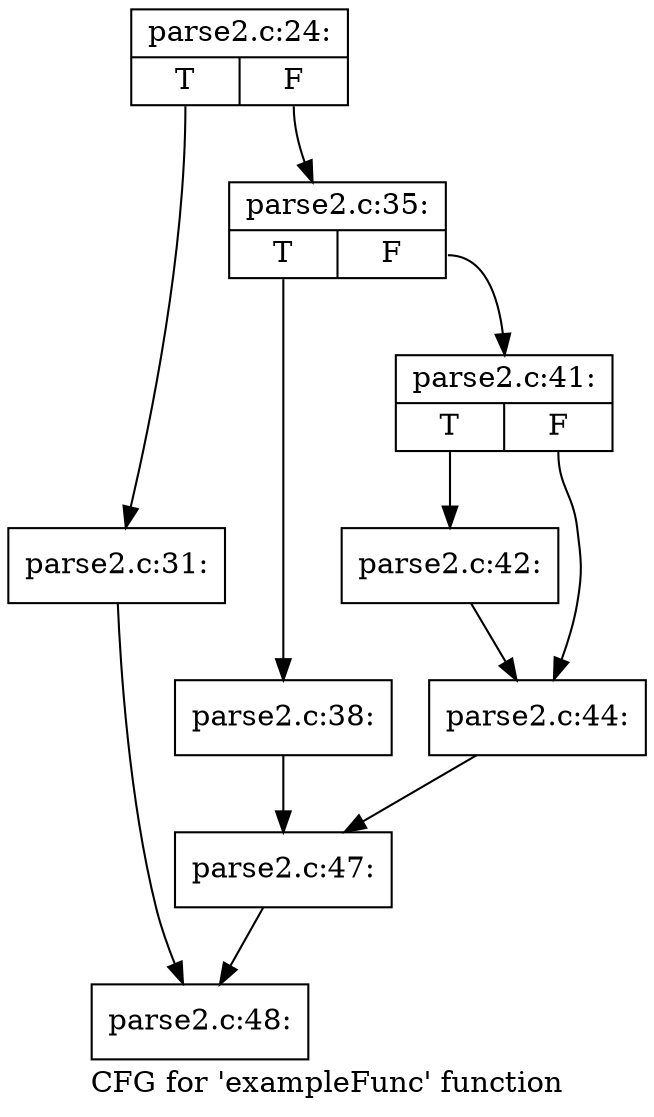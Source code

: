 digraph "CFG for 'exampleFunc' function" {
	label="CFG for 'exampleFunc' function";

	Node0x4889d60 [shape=record,label="{parse2.c:24:|{<s0>T|<s1>F}}"];
	Node0x4889d60:s0 -> Node0x48c0020;
	Node0x4889d60:s1 -> Node0x48c0330;
	Node0x48c0020 [shape=record,label="{parse2.c:31:}"];
	Node0x48c0020 -> Node0x4889670;
	Node0x48c0330 [shape=record,label="{parse2.c:35:|{<s0>T|<s1>F}}"];
	Node0x48c0330:s0 -> Node0x48adcd0;
	Node0x48c0330:s1 -> Node0x48add70;
	Node0x48adcd0 [shape=record,label="{parse2.c:38:}"];
	Node0x48adcd0 -> Node0x48add20;
	Node0x48add70 [shape=record,label="{parse2.c:41:|{<s0>T|<s1>F}}"];
	Node0x48add70:s0 -> Node0x48c3c60;
	Node0x48add70:s1 -> Node0x48c3cb0;
	Node0x48c3c60 [shape=record,label="{parse2.c:42:}"];
	Node0x48c3c60 -> Node0x48c3cb0;
	Node0x48c3cb0 [shape=record,label="{parse2.c:44:}"];
	Node0x48c3cb0 -> Node0x48add20;
	Node0x48add20 [shape=record,label="{parse2.c:47:}"];
	Node0x48add20 -> Node0x4889670;
	Node0x4889670 [shape=record,label="{parse2.c:48:}"];
}
